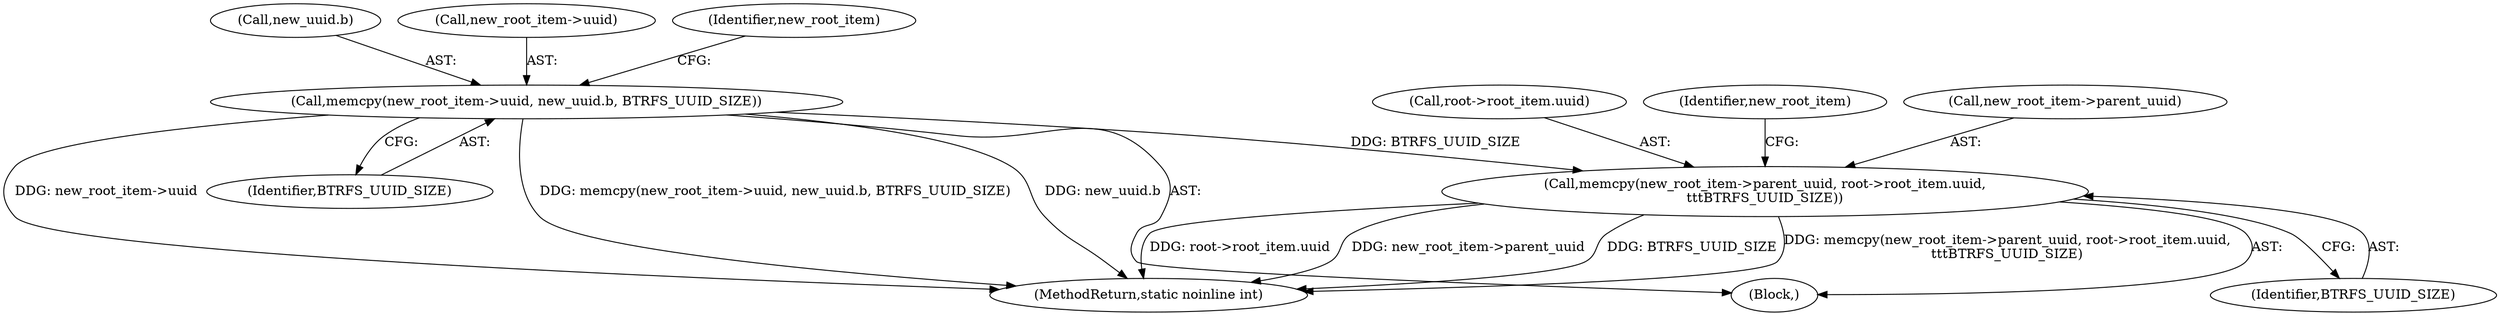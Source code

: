 digraph "0_linux_9c52057c698fb96f8f07e7a4bcf4801a092bda89_2@API" {
"1000431" [label="(Call,memcpy(new_root_item->uuid, new_uuid.b, BTRFS_UUID_SIZE))"];
"1000439" [label="(Call,memcpy(new_root_item->parent_uuid, root->root_item.uuid,\n\t\t\tBTRFS_UUID_SIZE))"];
"1000435" [label="(Call,new_uuid.b)"];
"1000452" [label="(Identifier,new_root_item)"];
"1000438" [label="(Identifier,BTRFS_UUID_SIZE)"];
"1000440" [label="(Call,new_root_item->parent_uuid)"];
"1000781" [label="(MethodReturn,static noinline int)"];
"1000431" [label="(Call,memcpy(new_root_item->uuid, new_uuid.b, BTRFS_UUID_SIZE))"];
"1000448" [label="(Identifier,BTRFS_UUID_SIZE)"];
"1000114" [label="(Block,)"];
"1000439" [label="(Call,memcpy(new_root_item->parent_uuid, root->root_item.uuid,\n\t\t\tBTRFS_UUID_SIZE))"];
"1000443" [label="(Call,root->root_item.uuid)"];
"1000432" [label="(Call,new_root_item->uuid)"];
"1000441" [label="(Identifier,new_root_item)"];
"1000431" -> "1000114"  [label="AST: "];
"1000431" -> "1000438"  [label="CFG: "];
"1000432" -> "1000431"  [label="AST: "];
"1000435" -> "1000431"  [label="AST: "];
"1000438" -> "1000431"  [label="AST: "];
"1000441" -> "1000431"  [label="CFG: "];
"1000431" -> "1000781"  [label="DDG: new_root_item->uuid"];
"1000431" -> "1000781"  [label="DDG: memcpy(new_root_item->uuid, new_uuid.b, BTRFS_UUID_SIZE)"];
"1000431" -> "1000781"  [label="DDG: new_uuid.b"];
"1000431" -> "1000439"  [label="DDG: BTRFS_UUID_SIZE"];
"1000439" -> "1000114"  [label="AST: "];
"1000439" -> "1000448"  [label="CFG: "];
"1000440" -> "1000439"  [label="AST: "];
"1000443" -> "1000439"  [label="AST: "];
"1000448" -> "1000439"  [label="AST: "];
"1000452" -> "1000439"  [label="CFG: "];
"1000439" -> "1000781"  [label="DDG: root->root_item.uuid"];
"1000439" -> "1000781"  [label="DDG: new_root_item->parent_uuid"];
"1000439" -> "1000781"  [label="DDG: BTRFS_UUID_SIZE"];
"1000439" -> "1000781"  [label="DDG: memcpy(new_root_item->parent_uuid, root->root_item.uuid,\n\t\t\tBTRFS_UUID_SIZE)"];
}
